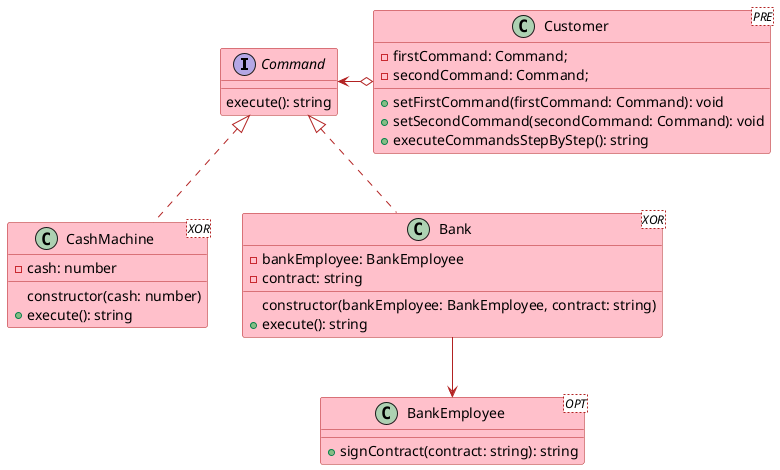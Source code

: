 @startuml

skinparam class {
  backgroundColor pink
  arrowColor firebrick
  borderColor firebrick
}

interface Command {
  execute(): string
}

class Customer <PRE> {
  - firstCommand: Command;
  - secondCommand: Command;
  + setFirstCommand(firstCommand: Command): void
  + setSecondCommand(secondCommand: Command): void
  + executeCommandsStepByStep(): string
}

class CashMachine <XOR> {
  - cash: number
  constructor(cash: number)
  + execute(): string
}

class Bank <XOR> {
  - bankEmployee: BankEmployee
  - contract: string
  constructor(bankEmployee: BankEmployee, contract: string)
  + execute(): string
}

class BankEmployee <OPT> {
  + signContract(contract: string): string
}

Command <-o Customer

Command <|.. CashMachine
Command <|.. Bank

Bank --> BankEmployee

@enduml
